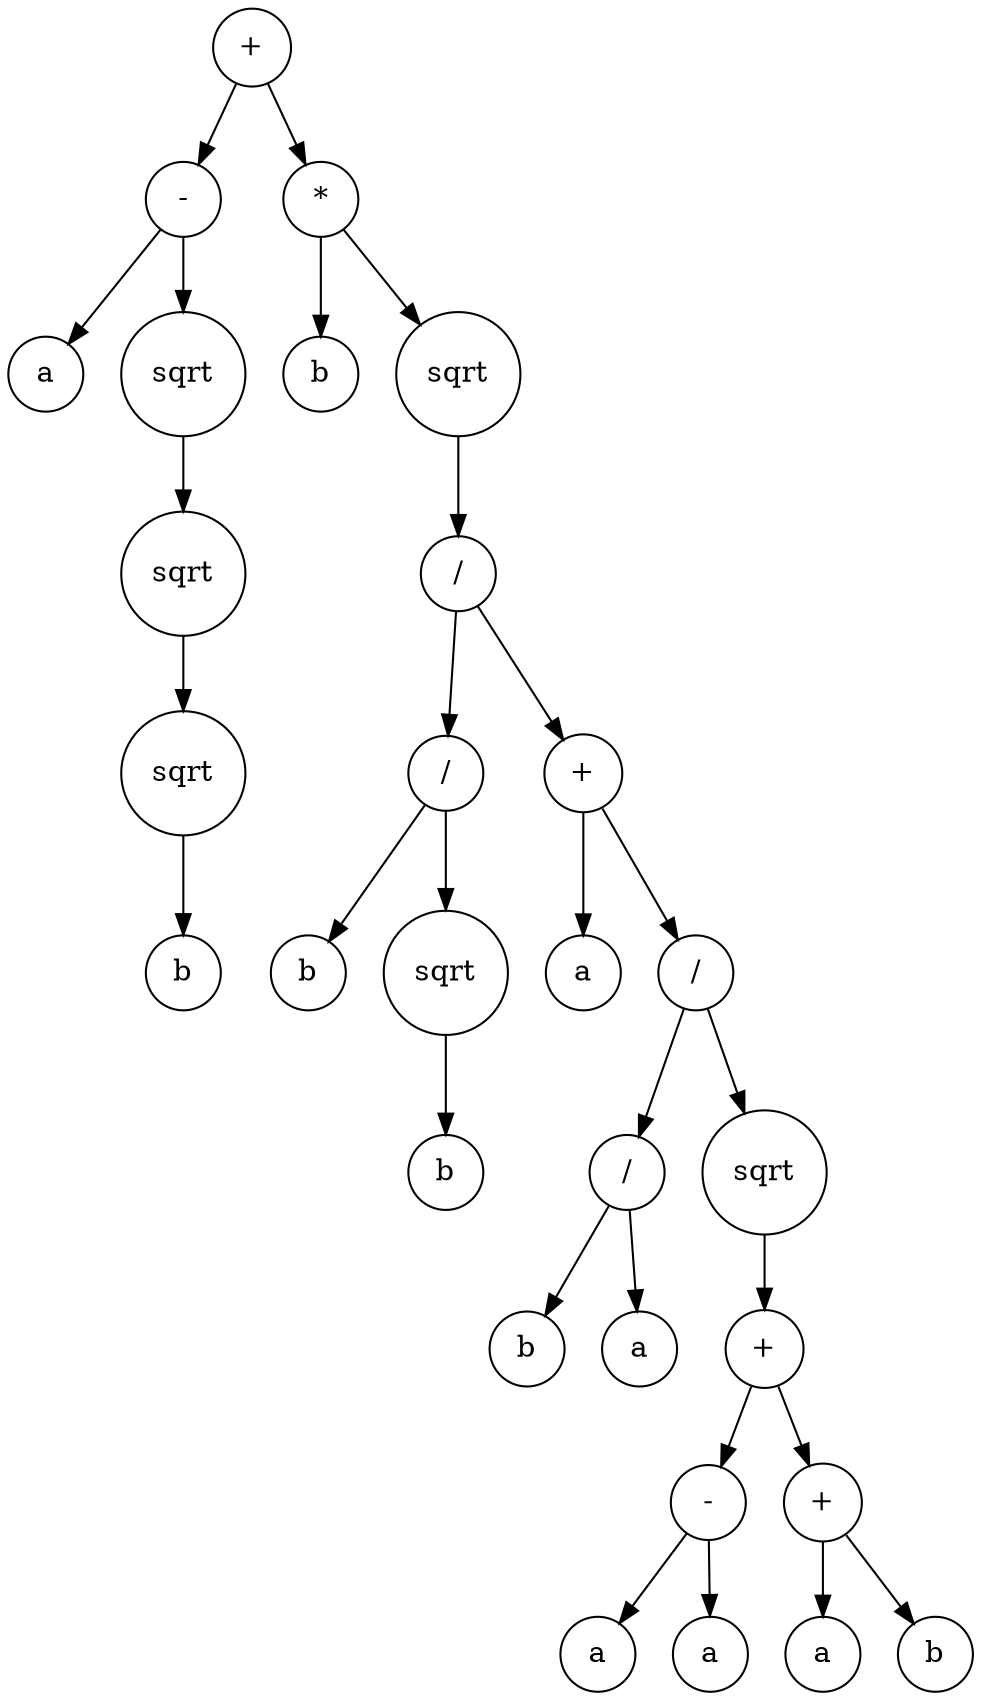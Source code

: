 digraph g {
graph [ordering=out];
node [shape=circle];
n[label = "+"];
n0[label = "-"];
n00[label = "a"];
n0 -> n00;
n01[label = "sqrt"];
n010[label = "sqrt"];
n0100[label = "sqrt"];
n01000[label = "b"];
n0100 -> n01000;
n010 -> n0100;
n01 -> n010;
n0 -> n01;
n -> n0;
n1[label = "*"];
n10[label = "b"];
n1 -> n10;
n11[label = "sqrt"];
n110[label = "/"];
n1100[label = "/"];
n11000[label = "b"];
n1100 -> n11000;
n11001[label = "sqrt"];
n110010[label = "b"];
n11001 -> n110010;
n1100 -> n11001;
n110 -> n1100;
n1101[label = "+"];
n11010[label = "a"];
n1101 -> n11010;
n11011[label = "/"];
n110110[label = "/"];
n1101100[label = "b"];
n110110 -> n1101100;
n1101101[label = "a"];
n110110 -> n1101101;
n11011 -> n110110;
n110111[label = "sqrt"];
n1101110[label = "+"];
n11011100[label = "-"];
n110111000[label = "a"];
n11011100 -> n110111000;
n110111001[label = "a"];
n11011100 -> n110111001;
n1101110 -> n11011100;
n11011101[label = "+"];
n110111010[label = "a"];
n11011101 -> n110111010;
n110111011[label = "b"];
n11011101 -> n110111011;
n1101110 -> n11011101;
n110111 -> n1101110;
n11011 -> n110111;
n1101 -> n11011;
n110 -> n1101;
n11 -> n110;
n1 -> n11;
n -> n1;
}
